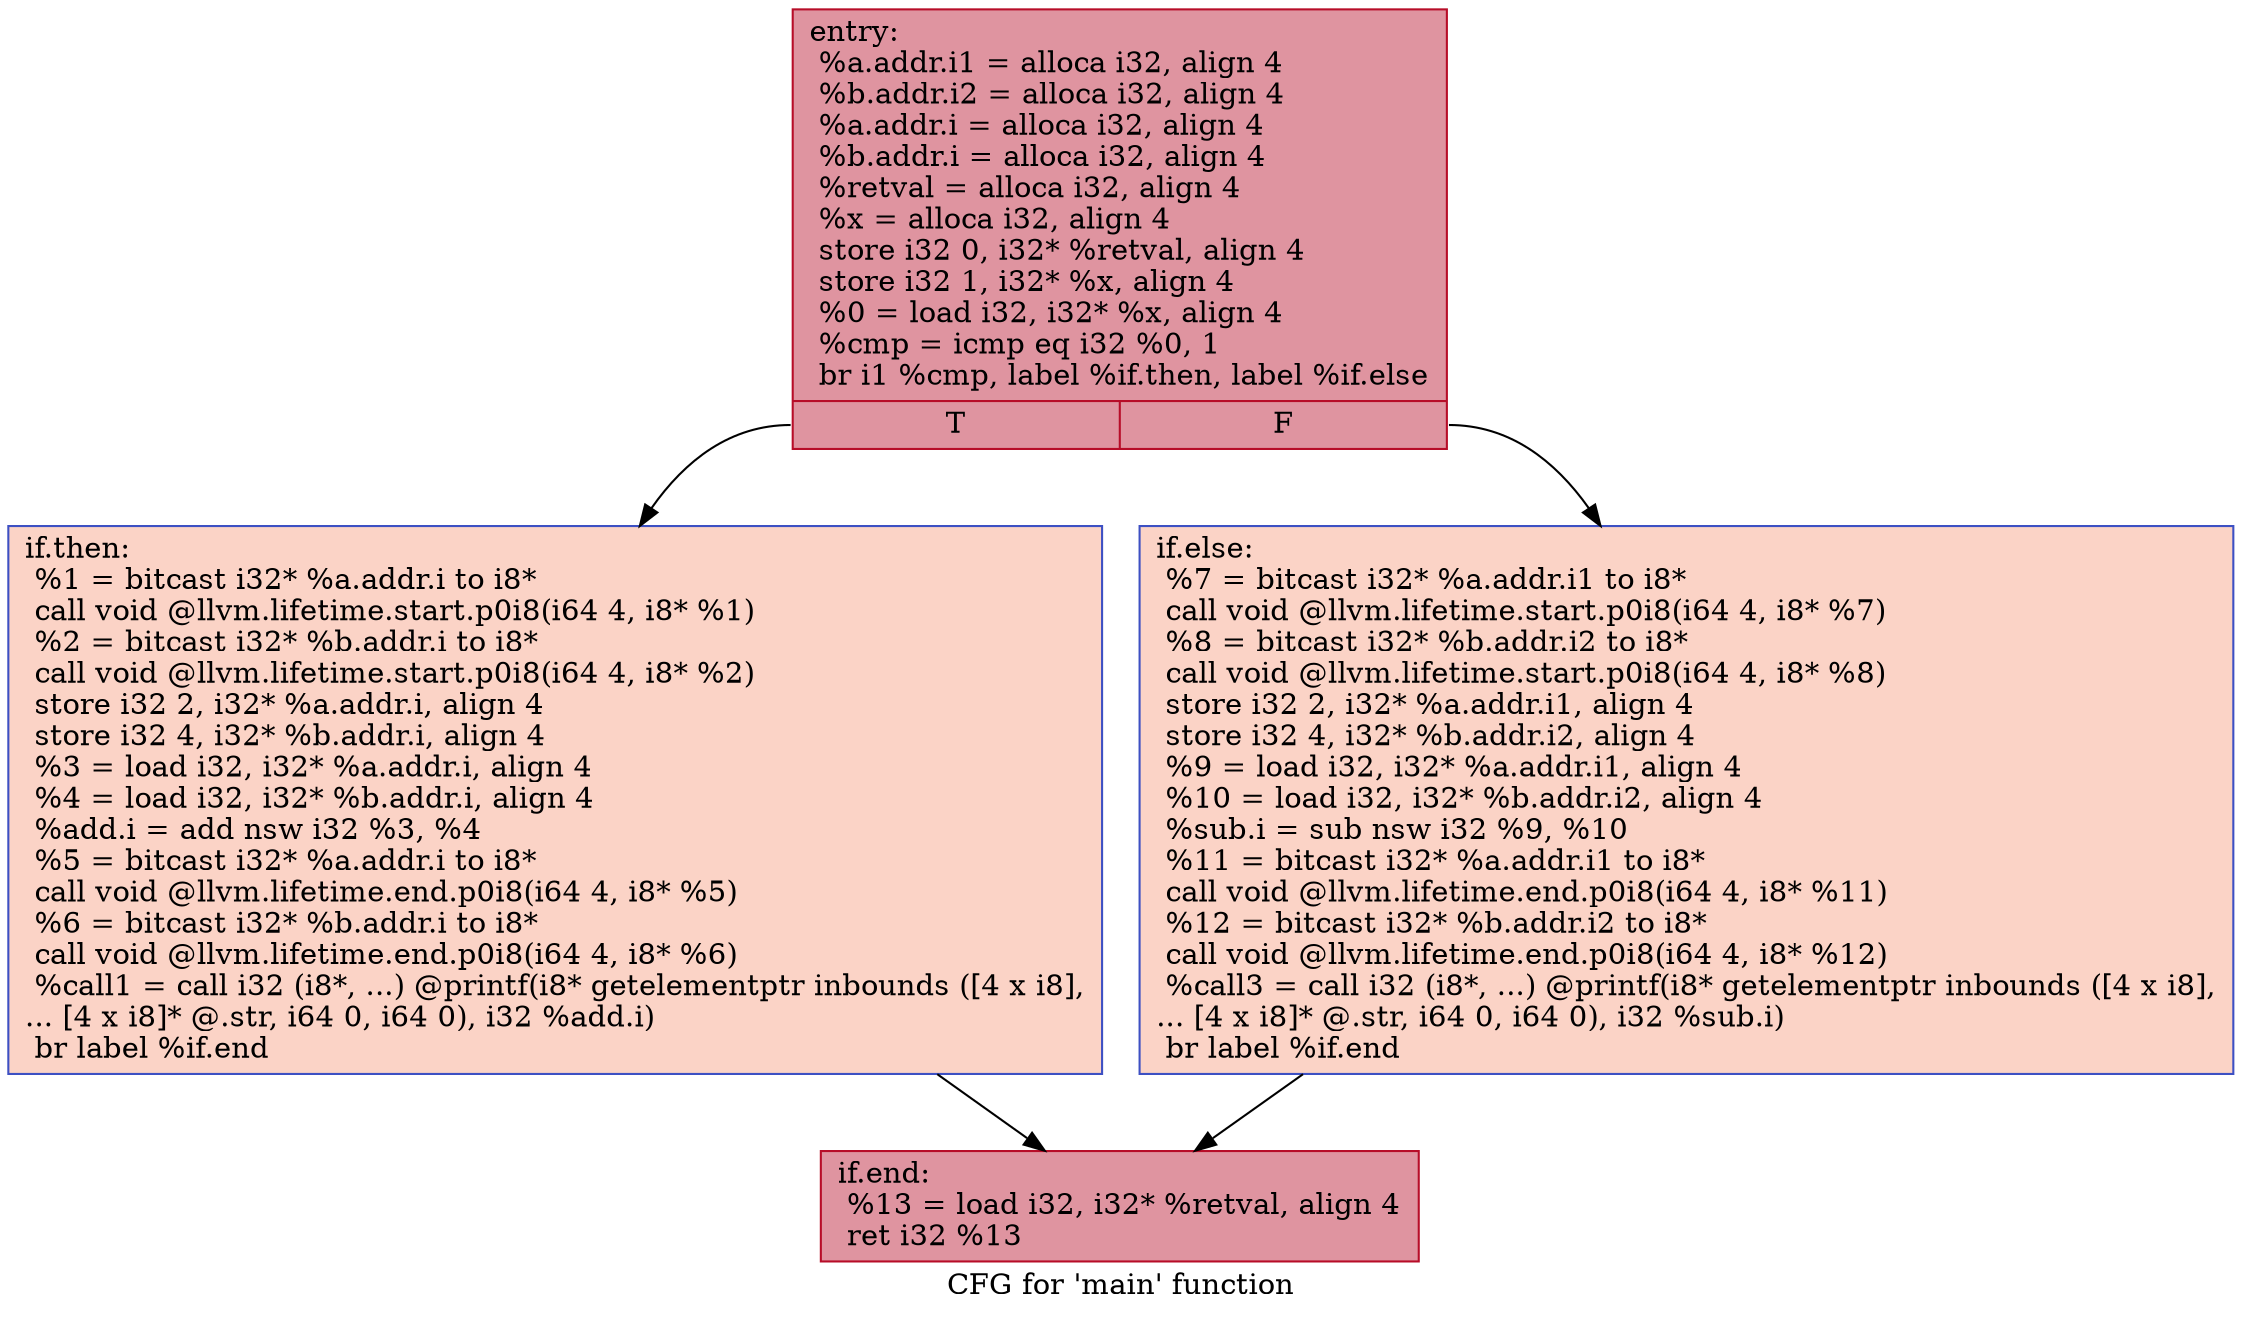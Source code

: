 digraph "CFG for 'main' function" {
	label="CFG for 'main' function";

	Node0x55773eae22d0 [shape=record,color="#b70d28ff", style=filled, fillcolor="#b70d2870",label="{entry:\l  %a.addr.i1 = alloca i32, align 4\l  %b.addr.i2 = alloca i32, align 4\l  %a.addr.i = alloca i32, align 4\l  %b.addr.i = alloca i32, align 4\l  %retval = alloca i32, align 4\l  %x = alloca i32, align 4\l  store i32 0, i32* %retval, align 4\l  store i32 1, i32* %x, align 4\l  %0 = load i32, i32* %x, align 4\l  %cmp = icmp eq i32 %0, 1\l  br i1 %cmp, label %if.then, label %if.else\l|{<s0>T|<s1>F}}"];
	Node0x55773eae22d0:s0 -> Node0x55773eae27b0;
	Node0x55773eae22d0:s1 -> Node0x55773eae2820;
	Node0x55773eae27b0 [shape=record,color="#3d50c3ff", style=filled, fillcolor="#f59c7d70",label="{if.then:                                          \l  %1 = bitcast i32* %a.addr.i to i8*\l  call void @llvm.lifetime.start.p0i8(i64 4, i8* %1)\l  %2 = bitcast i32* %b.addr.i to i8*\l  call void @llvm.lifetime.start.p0i8(i64 4, i8* %2)\l  store i32 2, i32* %a.addr.i, align 4\l  store i32 4, i32* %b.addr.i, align 4\l  %3 = load i32, i32* %a.addr.i, align 4\l  %4 = load i32, i32* %b.addr.i, align 4\l  %add.i = add nsw i32 %3, %4\l  %5 = bitcast i32* %a.addr.i to i8*\l  call void @llvm.lifetime.end.p0i8(i64 4, i8* %5)\l  %6 = bitcast i32* %b.addr.i to i8*\l  call void @llvm.lifetime.end.p0i8(i64 4, i8* %6)\l  %call1 = call i32 (i8*, ...) @printf(i8* getelementptr inbounds ([4 x i8],\l... [4 x i8]* @.str, i64 0, i64 0), i32 %add.i)\l  br label %if.end\l}"];
	Node0x55773eae27b0 -> Node0x55773eae3010;
	Node0x55773eae2820 [shape=record,color="#3d50c3ff", style=filled, fillcolor="#f59c7d70",label="{if.else:                                          \l  %7 = bitcast i32* %a.addr.i1 to i8*\l  call void @llvm.lifetime.start.p0i8(i64 4, i8* %7)\l  %8 = bitcast i32* %b.addr.i2 to i8*\l  call void @llvm.lifetime.start.p0i8(i64 4, i8* %8)\l  store i32 2, i32* %a.addr.i1, align 4\l  store i32 4, i32* %b.addr.i2, align 4\l  %9 = load i32, i32* %a.addr.i1, align 4\l  %10 = load i32, i32* %b.addr.i2, align 4\l  %sub.i = sub nsw i32 %9, %10\l  %11 = bitcast i32* %a.addr.i1 to i8*\l  call void @llvm.lifetime.end.p0i8(i64 4, i8* %11)\l  %12 = bitcast i32* %b.addr.i2 to i8*\l  call void @llvm.lifetime.end.p0i8(i64 4, i8* %12)\l  %call3 = call i32 (i8*, ...) @printf(i8* getelementptr inbounds ([4 x i8],\l... [4 x i8]* @.str, i64 0, i64 0), i32 %sub.i)\l  br label %if.end\l}"];
	Node0x55773eae2820 -> Node0x55773eae3010;
	Node0x55773eae3010 [shape=record,color="#b70d28ff", style=filled, fillcolor="#b70d2870",label="{if.end:                                           \l  %13 = load i32, i32* %retval, align 4\l  ret i32 %13\l}"];
}
